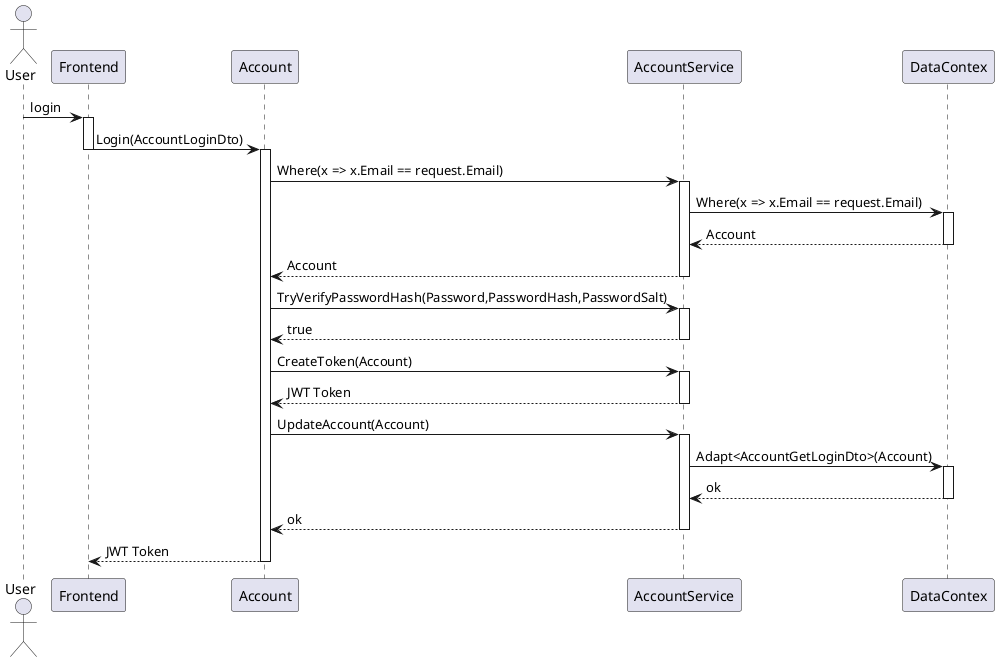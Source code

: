 @startuml AccountLoginSequenceDiagram


Actor "User" as U
participant "Frontend" as F
participant "Account" as A
participant "AccountService" as S
participant "DataContex" as D

U -> F : login
activate F 
F -> A : Login(AccountLoginDto)
deactivate F 
activate A
A -> S : Where(x => x.Email == request.Email)
activate S
S -> D : Where(x => x.Email == request.Email)
activate D
D --> S : Account
deactivate D
S --> A : Account
deactivate S
A -> S : TryVerifyPasswordHash(Password,PasswordHash,PasswordSalt)
activate S
S --> A : true
deactivate S
A -> S : CreateToken(Account)
activate S
S --> A : JWT Token
deactivate S
A -> S : UpdateAccount(Account)
activate S
S -> D : Adapt<AccountGetLoginDto>(Account)
activate D
D --> S : ok
deactivate D
S --> A : ok
deactivate S 
A --> F : JWT Token
deactivate A


@enduml